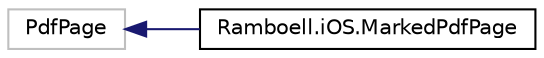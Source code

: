 digraph "Graphical Class Hierarchy"
{
  edge [fontname="Helvetica",fontsize="10",labelfontname="Helvetica",labelfontsize="10"];
  node [fontname="Helvetica",fontsize="10",shape=record];
  rankdir="LR";
  Node20 [label="PdfPage",height=0.2,width=0.4,color="grey75", fillcolor="white", style="filled"];
  Node20 -> Node0 [dir="back",color="midnightblue",fontsize="10",style="solid",fontname="Helvetica"];
  Node0 [label="Ramboell.iOS.MarkedPdfPage",height=0.2,width=0.4,color="black", fillcolor="white", style="filled",URL="$class_ramboell_1_1i_o_s_1_1_marked_pdf_page.html"];
}
